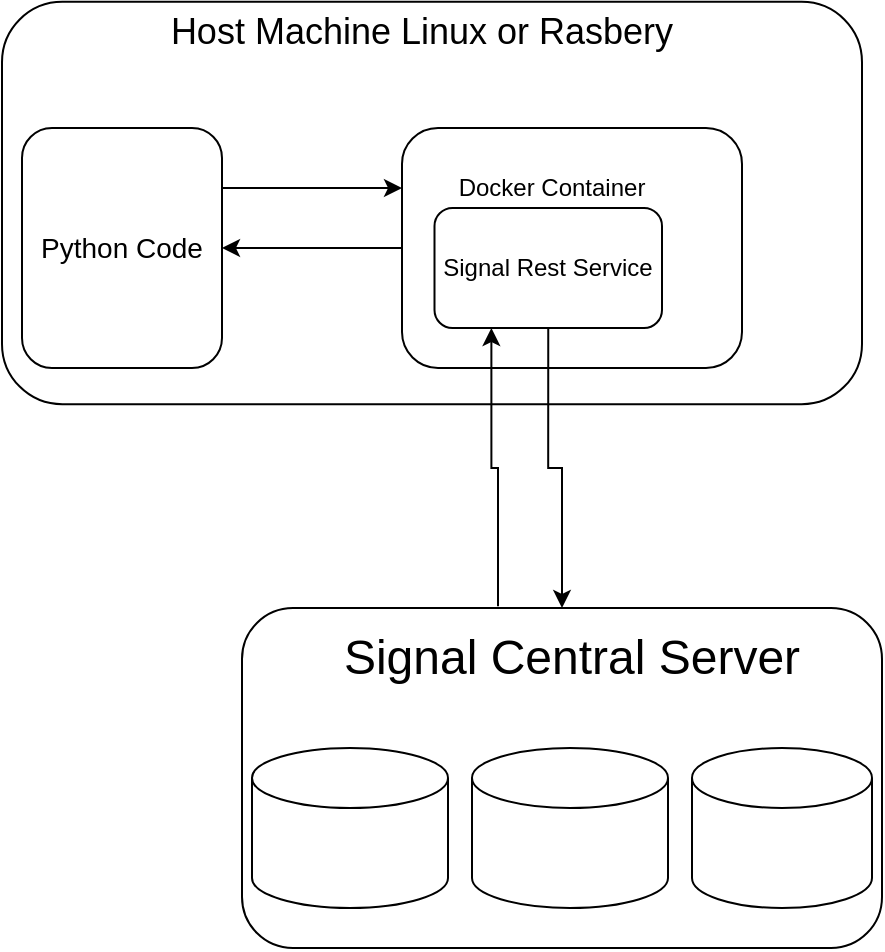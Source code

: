 <mxfile version="26.2.5">
  <diagram name="Page-1" id="iKc8YEn1j5DGJ7-kQjBc">
    <mxGraphModel dx="1562" dy="426" grid="1" gridSize="10" guides="1" tooltips="1" connect="1" arrows="1" fold="1" page="1" pageScale="1" pageWidth="850" pageHeight="1100" math="0" shadow="0">
      <root>
        <mxCell id="0" />
        <mxCell id="1" parent="0" />
        <mxCell id="B-TksCP96-pEiU8ZytUD-12" value="" style="rounded=1;whiteSpace=wrap;html=1;" parent="1" vertex="1">
          <mxGeometry x="100" y="350" width="320" height="170" as="geometry" />
        </mxCell>
        <mxCell id="B-TksCP96-pEiU8ZytUD-11" value="" style="shape=cylinder3;whiteSpace=wrap;html=1;boundedLbl=1;backgroundOutline=1;size=15;" parent="1" vertex="1">
          <mxGeometry x="215" y="420" width="98" height="80" as="geometry" />
        </mxCell>
        <mxCell id="B-TksCP96-pEiU8ZytUD-13" value="&lt;font style=&quot;font-size: 24px;&quot;&gt;Signal Central Server&lt;/font&gt;" style="text;html=1;align=center;verticalAlign=middle;whiteSpace=wrap;rounded=0;" parent="1" vertex="1">
          <mxGeometry x="130" y="360" width="270" height="30" as="geometry" />
        </mxCell>
        <mxCell id="B-TksCP96-pEiU8ZytUD-14" value="" style="shape=cylinder3;whiteSpace=wrap;html=1;boundedLbl=1;backgroundOutline=1;size=15;" parent="1" vertex="1">
          <mxGeometry x="325" y="420" width="90" height="80" as="geometry" />
        </mxCell>
        <mxCell id="B-TksCP96-pEiU8ZytUD-15" value="" style="shape=cylinder3;whiteSpace=wrap;html=1;boundedLbl=1;backgroundOutline=1;size=15;" parent="1" vertex="1">
          <mxGeometry x="105" y="420" width="98" height="80" as="geometry" />
        </mxCell>
        <mxCell id="B-TksCP96-pEiU8ZytUD-19" value="" style="rounded=1;whiteSpace=wrap;html=1;" parent="1" vertex="1">
          <mxGeometry x="-20" y="46.88" width="430" height="201.25" as="geometry" />
        </mxCell>
        <mxCell id="B-TksCP96-pEiU8ZytUD-21" style="edgeStyle=orthogonalEdgeStyle;rounded=0;orthogonalLoop=1;jettySize=auto;html=1;exitX=1;exitY=0.25;exitDx=0;exitDy=0;" parent="1" source="B-TksCP96-pEiU8ZytUD-1" edge="1">
          <mxGeometry relative="1" as="geometry">
            <mxPoint x="180" y="140" as="targetPoint" />
          </mxGeometry>
        </mxCell>
        <mxCell id="B-TksCP96-pEiU8ZytUD-1" value="&lt;span style=&quot;font-size: 14px;&quot;&gt;Python Code&lt;/span&gt;" style="rounded=1;whiteSpace=wrap;html=1;" parent="1" vertex="1">
          <mxGeometry x="-10" y="110" width="100" height="120" as="geometry" />
        </mxCell>
        <mxCell id="B-TksCP96-pEiU8ZytUD-20" value="&lt;font style=&quot;font-size: 18px;&quot;&gt;Host Machine Linux or Rasbery&lt;/font&gt;" style="text;html=1;align=center;verticalAlign=middle;whiteSpace=wrap;rounded=0;" parent="1" vertex="1">
          <mxGeometry x="-10" y="46.88" width="400" height="30" as="geometry" />
        </mxCell>
        <mxCell id="B-TksCP96-pEiU8ZytUD-10" style="edgeStyle=orthogonalEdgeStyle;rounded=0;orthogonalLoop=1;jettySize=auto;html=1;exitX=1;exitY=0.75;exitDx=0;exitDy=0;entryX=1;entryY=1;entryDx=0;entryDy=0;" parent="1" source="B-TksCP96-pEiU8ZytUD-4" target="B-TksCP96-pEiU8ZytUD-4" edge="1">
          <mxGeometry relative="1" as="geometry" />
        </mxCell>
        <mxCell id="B-TksCP96-pEiU8ZytUD-3" value="" style="rounded=1;whiteSpace=wrap;html=1;" parent="1" vertex="1">
          <mxGeometry x="180" y="110" width="170" height="120" as="geometry" />
        </mxCell>
        <mxCell id="B-TksCP96-pEiU8ZytUD-2" value="Signal Rest Service" style="rounded=1;whiteSpace=wrap;html=1;" parent="1" vertex="1">
          <mxGeometry x="196.25" y="150" width="113.75" height="60" as="geometry" />
        </mxCell>
        <mxCell id="B-TksCP96-pEiU8ZytUD-4" value="Docker Container" style="text;html=1;align=center;verticalAlign=middle;whiteSpace=wrap;rounded=0;" parent="1" vertex="1">
          <mxGeometry x="185" y="110" width="140" height="60" as="geometry" />
        </mxCell>
        <mxCell id="-TNXXPQ16vFQt7PKkqIm-2" style="edgeStyle=orthogonalEdgeStyle;rounded=0;orthogonalLoop=1;jettySize=auto;html=1;exitX=0;exitY=0.5;exitDx=0;exitDy=0;entryX=1;entryY=0.5;entryDx=0;entryDy=0;" edge="1" parent="1" source="B-TksCP96-pEiU8ZytUD-3" target="B-TksCP96-pEiU8ZytUD-1">
          <mxGeometry relative="1" as="geometry">
            <mxPoint x="100" y="150" as="sourcePoint" />
            <mxPoint x="195" y="150" as="targetPoint" />
          </mxGeometry>
        </mxCell>
        <mxCell id="-TNXXPQ16vFQt7PKkqIm-3" style="edgeStyle=orthogonalEdgeStyle;rounded=0;orthogonalLoop=1;jettySize=auto;html=1;exitX=0.5;exitY=1;exitDx=0;exitDy=0;entryX=0.5;entryY=0;entryDx=0;entryDy=0;" edge="1" parent="1" source="B-TksCP96-pEiU8ZytUD-2" target="B-TksCP96-pEiU8ZytUD-12">
          <mxGeometry relative="1" as="geometry">
            <mxPoint x="110" y="160" as="sourcePoint" />
            <mxPoint x="205" y="160" as="targetPoint" />
          </mxGeometry>
        </mxCell>
        <mxCell id="-TNXXPQ16vFQt7PKkqIm-4" style="edgeStyle=orthogonalEdgeStyle;rounded=0;orthogonalLoop=1;jettySize=auto;html=1;entryX=0.25;entryY=1;entryDx=0;entryDy=0;exitX=0.4;exitY=-0.005;exitDx=0;exitDy=0;exitPerimeter=0;" edge="1" parent="1" source="B-TksCP96-pEiU8ZytUD-12" target="B-TksCP96-pEiU8ZytUD-2">
          <mxGeometry relative="1" as="geometry">
            <mxPoint x="228" y="340" as="sourcePoint" />
            <mxPoint x="215" y="170" as="targetPoint" />
          </mxGeometry>
        </mxCell>
      </root>
    </mxGraphModel>
  </diagram>
</mxfile>
